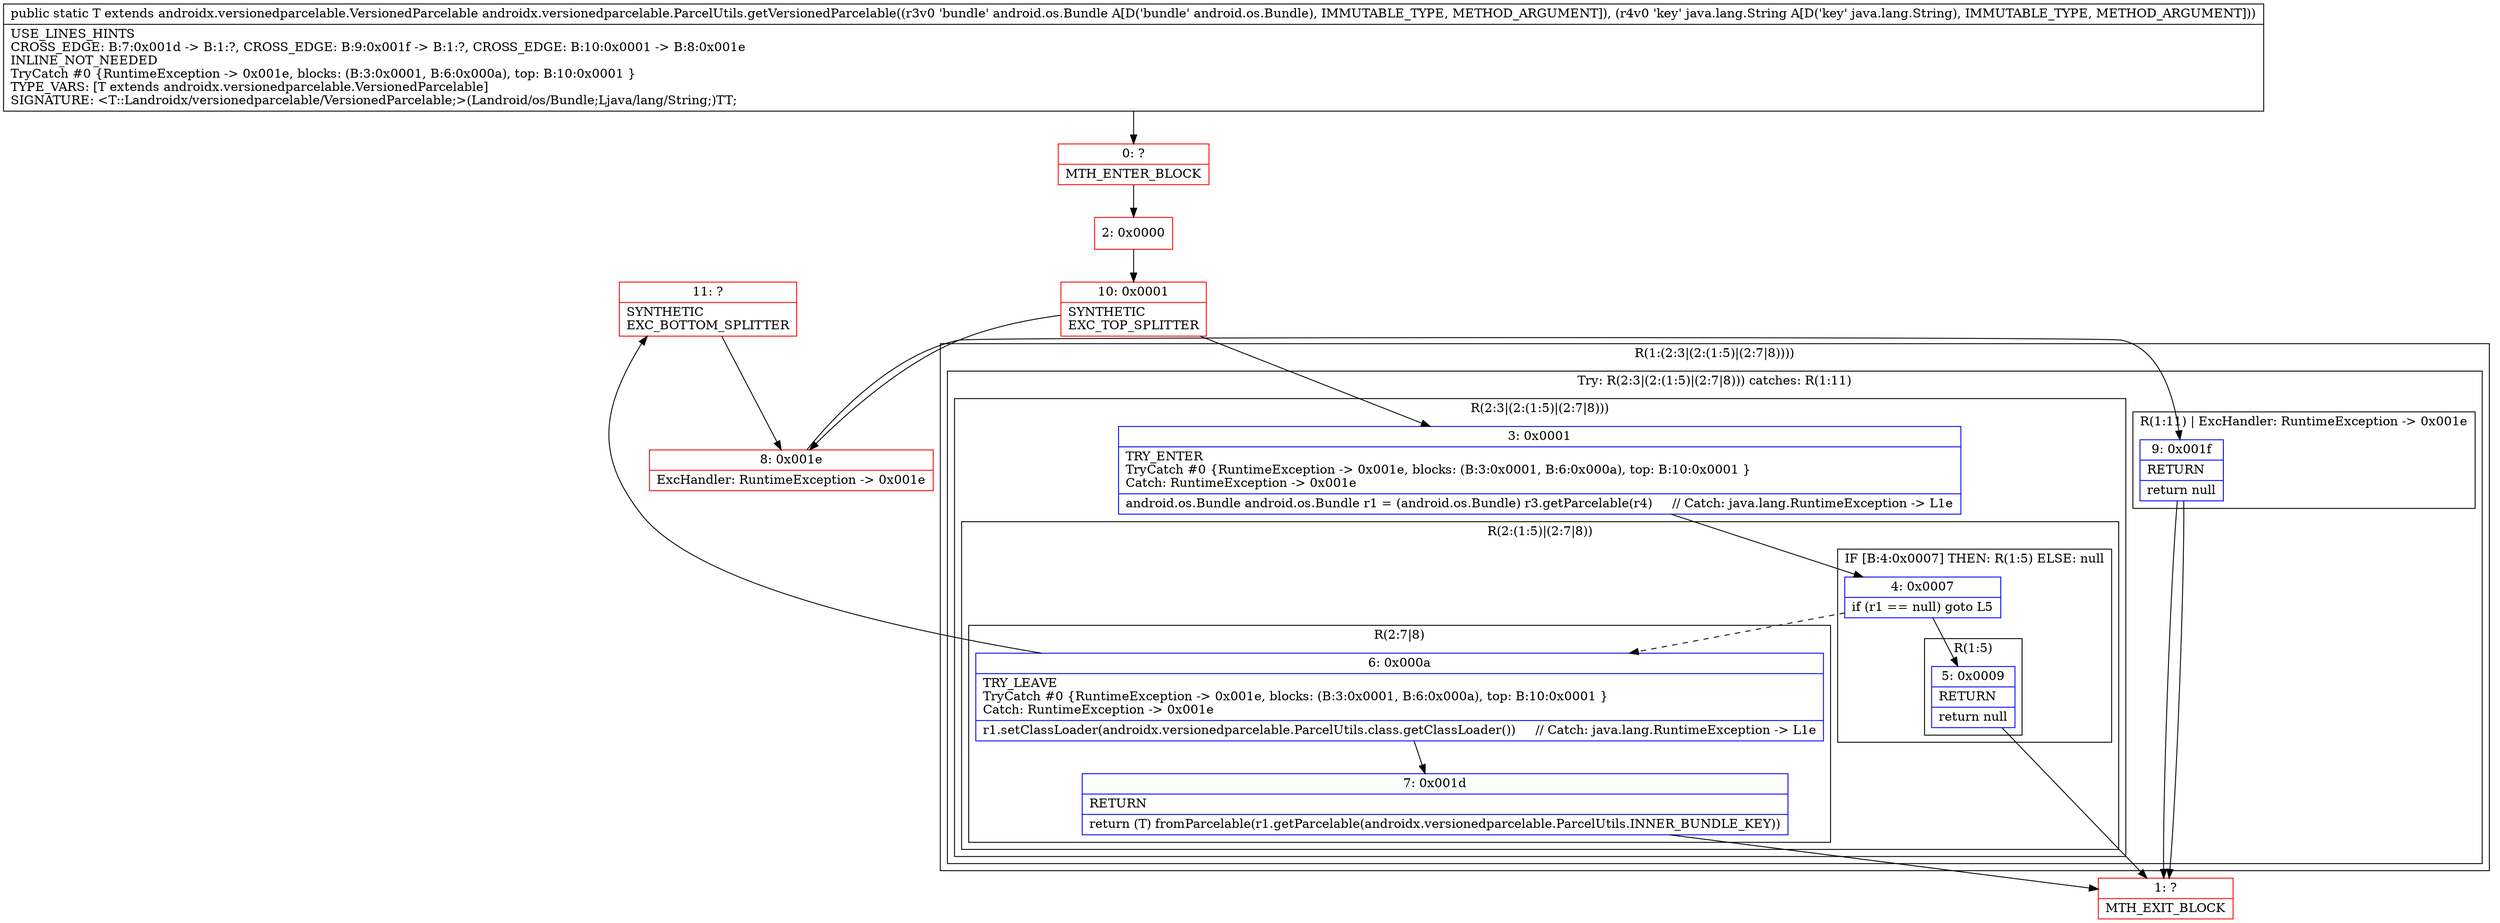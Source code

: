 digraph "CFG forandroidx.versionedparcelable.ParcelUtils.getVersionedParcelable(Landroid\/os\/Bundle;Ljava\/lang\/String;)Landroidx\/versionedparcelable\/VersionedParcelable;" {
subgraph cluster_Region_517381520 {
label = "R(1:(2:3|(2:(1:5)|(2:7|8))))";
node [shape=record,color=blue];
subgraph cluster_TryCatchRegion_1684376233 {
label = "Try: R(2:3|(2:(1:5)|(2:7|8))) catches: R(1:11)";
node [shape=record,color=blue];
subgraph cluster_Region_60795169 {
label = "R(2:3|(2:(1:5)|(2:7|8)))";
node [shape=record,color=blue];
Node_3 [shape=record,label="{3\:\ 0x0001|TRY_ENTER\lTryCatch #0 \{RuntimeException \-\> 0x001e, blocks: (B:3:0x0001, B:6:0x000a), top: B:10:0x0001 \}\lCatch: RuntimeException \-\> 0x001e\l|android.os.Bundle android.os.Bundle r1 = (android.os.Bundle) r3.getParcelable(r4)     \/\/ Catch: java.lang.RuntimeException \-\> L1e\l}"];
subgraph cluster_Region_1284652928 {
label = "R(2:(1:5)|(2:7|8))";
node [shape=record,color=blue];
subgraph cluster_IfRegion_994479866 {
label = "IF [B:4:0x0007] THEN: R(1:5) ELSE: null";
node [shape=record,color=blue];
Node_4 [shape=record,label="{4\:\ 0x0007|if (r1 == null) goto L5\l}"];
subgraph cluster_Region_1229804593 {
label = "R(1:5)";
node [shape=record,color=blue];
Node_5 [shape=record,label="{5\:\ 0x0009|RETURN\l|return null\l}"];
}
}
subgraph cluster_Region_1886971034 {
label = "R(2:7|8)";
node [shape=record,color=blue];
Node_6 [shape=record,label="{6\:\ 0x000a|TRY_LEAVE\lTryCatch #0 \{RuntimeException \-\> 0x001e, blocks: (B:3:0x0001, B:6:0x000a), top: B:10:0x0001 \}\lCatch: RuntimeException \-\> 0x001e\l|r1.setClassLoader(androidx.versionedparcelable.ParcelUtils.class.getClassLoader())     \/\/ Catch: java.lang.RuntimeException \-\> L1e\l}"];
Node_7 [shape=record,label="{7\:\ 0x001d|RETURN\l|return (T) fromParcelable(r1.getParcelable(androidx.versionedparcelable.ParcelUtils.INNER_BUNDLE_KEY))\l}"];
}
}
}
subgraph cluster_Region_1675455125 {
label = "R(1:11) | ExcHandler: RuntimeException \-\> 0x001e\l";
node [shape=record,color=blue];
Node_9 [shape=record,label="{9\:\ 0x001f|RETURN\l|return null\l}"];
}
}
}
subgraph cluster_Region_1675455125 {
label = "R(1:11) | ExcHandler: RuntimeException \-\> 0x001e\l";
node [shape=record,color=blue];
Node_9 [shape=record,label="{9\:\ 0x001f|RETURN\l|return null\l}"];
}
Node_0 [shape=record,color=red,label="{0\:\ ?|MTH_ENTER_BLOCK\l}"];
Node_2 [shape=record,color=red,label="{2\:\ 0x0000}"];
Node_10 [shape=record,color=red,label="{10\:\ 0x0001|SYNTHETIC\lEXC_TOP_SPLITTER\l}"];
Node_1 [shape=record,color=red,label="{1\:\ ?|MTH_EXIT_BLOCK\l}"];
Node_11 [shape=record,color=red,label="{11\:\ ?|SYNTHETIC\lEXC_BOTTOM_SPLITTER\l}"];
Node_8 [shape=record,color=red,label="{8\:\ 0x001e|ExcHandler: RuntimeException \-\> 0x001e\l}"];
MethodNode[shape=record,label="{public static T extends androidx.versionedparcelable.VersionedParcelable androidx.versionedparcelable.ParcelUtils.getVersionedParcelable((r3v0 'bundle' android.os.Bundle A[D('bundle' android.os.Bundle), IMMUTABLE_TYPE, METHOD_ARGUMENT]), (r4v0 'key' java.lang.String A[D('key' java.lang.String), IMMUTABLE_TYPE, METHOD_ARGUMENT]))  | USE_LINES_HINTS\lCROSS_EDGE: B:7:0x001d \-\> B:1:?, CROSS_EDGE: B:9:0x001f \-\> B:1:?, CROSS_EDGE: B:10:0x0001 \-\> B:8:0x001e\lINLINE_NOT_NEEDED\lTryCatch #0 \{RuntimeException \-\> 0x001e, blocks: (B:3:0x0001, B:6:0x000a), top: B:10:0x0001 \}\lTYPE_VARS: [T extends androidx.versionedparcelable.VersionedParcelable]\lSIGNATURE: \<T::Landroidx\/versionedparcelable\/VersionedParcelable;\>(Landroid\/os\/Bundle;Ljava\/lang\/String;)TT;\l}"];
MethodNode -> Node_0;Node_3 -> Node_4;
Node_4 -> Node_5;
Node_4 -> Node_6[style=dashed];
Node_5 -> Node_1;
Node_6 -> Node_7;
Node_6 -> Node_11;
Node_7 -> Node_1;
Node_9 -> Node_1;
Node_9 -> Node_1;
Node_0 -> Node_2;
Node_2 -> Node_10;
Node_10 -> Node_3;
Node_10 -> Node_8;
Node_11 -> Node_8;
Node_8 -> Node_9;
}

